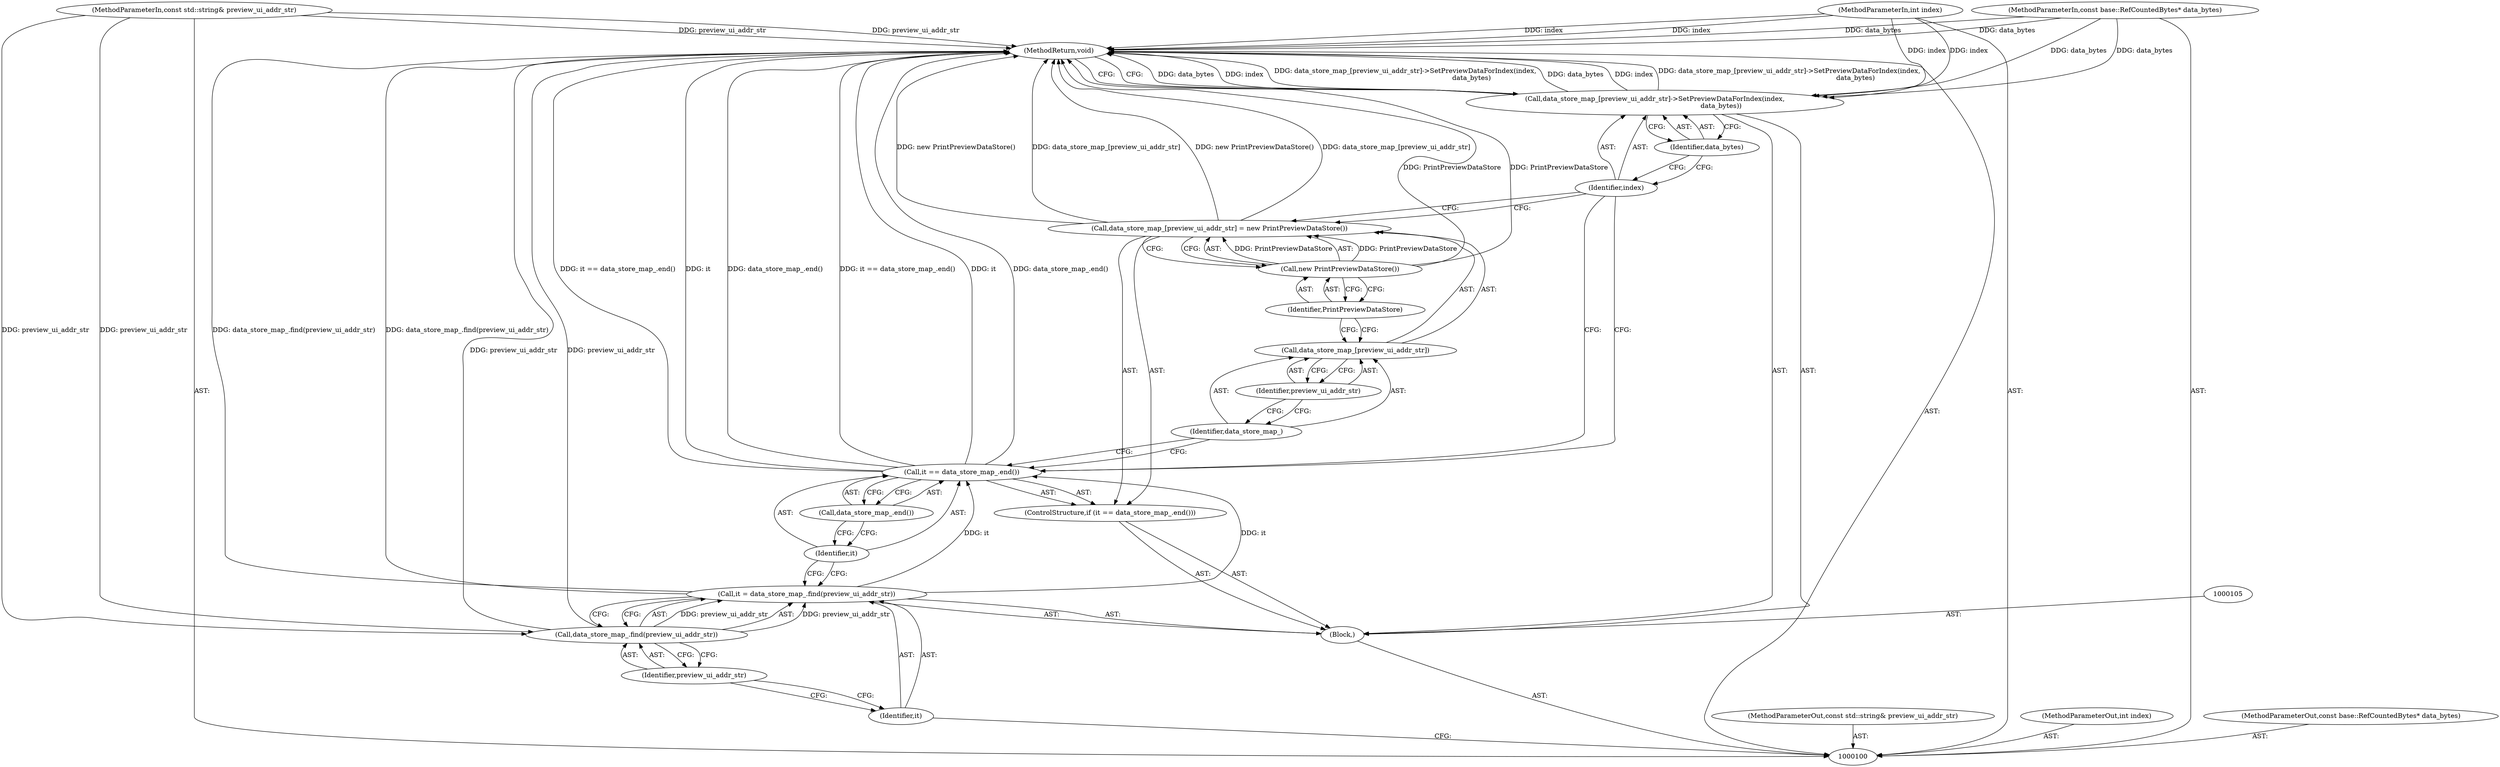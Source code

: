 digraph "1_Chrome_116d0963cadfbf55ef2ec3d13781987c4d80517a_4" {
"1000123" [label="(MethodReturn,void)"];
"1000122" [label="(Identifier,data_bytes)"];
"1000101" [label="(MethodParameterIn,const std::string& preview_ui_addr_str)"];
"1000162" [label="(MethodParameterOut,const std::string& preview_ui_addr_str)"];
"1000102" [label="(MethodParameterIn,int index)"];
"1000163" [label="(MethodParameterOut,int index)"];
"1000104" [label="(Block,)"];
"1000103" [label="(MethodParameterIn,const base::RefCountedBytes* data_bytes)"];
"1000164" [label="(MethodParameterOut,const base::RefCountedBytes* data_bytes)"];
"1000106" [label="(Call,it = data_store_map_.find(preview_ui_addr_str))"];
"1000107" [label="(Identifier,it)"];
"1000108" [label="(Call,data_store_map_.find(preview_ui_addr_str))"];
"1000109" [label="(Identifier,preview_ui_addr_str)"];
"1000113" [label="(Call,data_store_map_.end())"];
"1000110" [label="(ControlStructure,if (it == data_store_map_.end()))"];
"1000111" [label="(Call,it == data_store_map_.end())"];
"1000112" [label="(Identifier,it)"];
"1000117" [label="(Identifier,preview_ui_addr_str)"];
"1000114" [label="(Call,data_store_map_[preview_ui_addr_str] = new PrintPreviewDataStore())"];
"1000115" [label="(Call,data_store_map_[preview_ui_addr_str])"];
"1000116" [label="(Identifier,data_store_map_)"];
"1000118" [label="(Call,new PrintPreviewDataStore())"];
"1000119" [label="(Identifier,PrintPreviewDataStore)"];
"1000120" [label="(Call,data_store_map_[preview_ui_addr_str]->SetPreviewDataForIndex(index,\n                                                               data_bytes))"];
"1000121" [label="(Identifier,index)"];
"1000123" -> "1000100"  [label="AST: "];
"1000123" -> "1000120"  [label="CFG: "];
"1000106" -> "1000123"  [label="DDG: data_store_map_.find(preview_ui_addr_str)"];
"1000103" -> "1000123"  [label="DDG: data_bytes"];
"1000114" -> "1000123"  [label="DDG: new PrintPreviewDataStore()"];
"1000114" -> "1000123"  [label="DDG: data_store_map_[preview_ui_addr_str]"];
"1000120" -> "1000123"  [label="DDG: data_bytes"];
"1000120" -> "1000123"  [label="DDG: index"];
"1000120" -> "1000123"  [label="DDG: data_store_map_[preview_ui_addr_str]->SetPreviewDataForIndex(index,\n                                                               data_bytes)"];
"1000118" -> "1000123"  [label="DDG: PrintPreviewDataStore"];
"1000111" -> "1000123"  [label="DDG: it == data_store_map_.end()"];
"1000111" -> "1000123"  [label="DDG: it"];
"1000111" -> "1000123"  [label="DDG: data_store_map_.end()"];
"1000102" -> "1000123"  [label="DDG: index"];
"1000101" -> "1000123"  [label="DDG: preview_ui_addr_str"];
"1000108" -> "1000123"  [label="DDG: preview_ui_addr_str"];
"1000122" -> "1000120"  [label="AST: "];
"1000122" -> "1000121"  [label="CFG: "];
"1000120" -> "1000122"  [label="CFG: "];
"1000101" -> "1000100"  [label="AST: "];
"1000101" -> "1000123"  [label="DDG: preview_ui_addr_str"];
"1000101" -> "1000108"  [label="DDG: preview_ui_addr_str"];
"1000162" -> "1000100"  [label="AST: "];
"1000102" -> "1000100"  [label="AST: "];
"1000102" -> "1000123"  [label="DDG: index"];
"1000102" -> "1000120"  [label="DDG: index"];
"1000163" -> "1000100"  [label="AST: "];
"1000104" -> "1000100"  [label="AST: "];
"1000105" -> "1000104"  [label="AST: "];
"1000106" -> "1000104"  [label="AST: "];
"1000110" -> "1000104"  [label="AST: "];
"1000120" -> "1000104"  [label="AST: "];
"1000103" -> "1000100"  [label="AST: "];
"1000103" -> "1000123"  [label="DDG: data_bytes"];
"1000103" -> "1000120"  [label="DDG: data_bytes"];
"1000164" -> "1000100"  [label="AST: "];
"1000106" -> "1000104"  [label="AST: "];
"1000106" -> "1000108"  [label="CFG: "];
"1000107" -> "1000106"  [label="AST: "];
"1000108" -> "1000106"  [label="AST: "];
"1000112" -> "1000106"  [label="CFG: "];
"1000106" -> "1000123"  [label="DDG: data_store_map_.find(preview_ui_addr_str)"];
"1000108" -> "1000106"  [label="DDG: preview_ui_addr_str"];
"1000106" -> "1000111"  [label="DDG: it"];
"1000107" -> "1000106"  [label="AST: "];
"1000107" -> "1000100"  [label="CFG: "];
"1000109" -> "1000107"  [label="CFG: "];
"1000108" -> "1000106"  [label="AST: "];
"1000108" -> "1000109"  [label="CFG: "];
"1000109" -> "1000108"  [label="AST: "];
"1000106" -> "1000108"  [label="CFG: "];
"1000108" -> "1000123"  [label="DDG: preview_ui_addr_str"];
"1000108" -> "1000106"  [label="DDG: preview_ui_addr_str"];
"1000101" -> "1000108"  [label="DDG: preview_ui_addr_str"];
"1000109" -> "1000108"  [label="AST: "];
"1000109" -> "1000107"  [label="CFG: "];
"1000108" -> "1000109"  [label="CFG: "];
"1000113" -> "1000111"  [label="AST: "];
"1000113" -> "1000112"  [label="CFG: "];
"1000111" -> "1000113"  [label="CFG: "];
"1000110" -> "1000104"  [label="AST: "];
"1000111" -> "1000110"  [label="AST: "];
"1000114" -> "1000110"  [label="AST: "];
"1000111" -> "1000110"  [label="AST: "];
"1000111" -> "1000113"  [label="CFG: "];
"1000112" -> "1000111"  [label="AST: "];
"1000113" -> "1000111"  [label="AST: "];
"1000116" -> "1000111"  [label="CFG: "];
"1000121" -> "1000111"  [label="CFG: "];
"1000111" -> "1000123"  [label="DDG: it == data_store_map_.end()"];
"1000111" -> "1000123"  [label="DDG: it"];
"1000111" -> "1000123"  [label="DDG: data_store_map_.end()"];
"1000106" -> "1000111"  [label="DDG: it"];
"1000112" -> "1000111"  [label="AST: "];
"1000112" -> "1000106"  [label="CFG: "];
"1000113" -> "1000112"  [label="CFG: "];
"1000117" -> "1000115"  [label="AST: "];
"1000117" -> "1000116"  [label="CFG: "];
"1000115" -> "1000117"  [label="CFG: "];
"1000114" -> "1000110"  [label="AST: "];
"1000114" -> "1000118"  [label="CFG: "];
"1000115" -> "1000114"  [label="AST: "];
"1000118" -> "1000114"  [label="AST: "];
"1000121" -> "1000114"  [label="CFG: "];
"1000114" -> "1000123"  [label="DDG: new PrintPreviewDataStore()"];
"1000114" -> "1000123"  [label="DDG: data_store_map_[preview_ui_addr_str]"];
"1000118" -> "1000114"  [label="DDG: PrintPreviewDataStore"];
"1000115" -> "1000114"  [label="AST: "];
"1000115" -> "1000117"  [label="CFG: "];
"1000116" -> "1000115"  [label="AST: "];
"1000117" -> "1000115"  [label="AST: "];
"1000119" -> "1000115"  [label="CFG: "];
"1000116" -> "1000115"  [label="AST: "];
"1000116" -> "1000111"  [label="CFG: "];
"1000117" -> "1000116"  [label="CFG: "];
"1000118" -> "1000114"  [label="AST: "];
"1000118" -> "1000119"  [label="CFG: "];
"1000119" -> "1000118"  [label="AST: "];
"1000114" -> "1000118"  [label="CFG: "];
"1000118" -> "1000123"  [label="DDG: PrintPreviewDataStore"];
"1000118" -> "1000114"  [label="DDG: PrintPreviewDataStore"];
"1000119" -> "1000118"  [label="AST: "];
"1000119" -> "1000115"  [label="CFG: "];
"1000118" -> "1000119"  [label="CFG: "];
"1000120" -> "1000104"  [label="AST: "];
"1000120" -> "1000122"  [label="CFG: "];
"1000121" -> "1000120"  [label="AST: "];
"1000122" -> "1000120"  [label="AST: "];
"1000123" -> "1000120"  [label="CFG: "];
"1000120" -> "1000123"  [label="DDG: data_bytes"];
"1000120" -> "1000123"  [label="DDG: index"];
"1000120" -> "1000123"  [label="DDG: data_store_map_[preview_ui_addr_str]->SetPreviewDataForIndex(index,\n                                                               data_bytes)"];
"1000102" -> "1000120"  [label="DDG: index"];
"1000103" -> "1000120"  [label="DDG: data_bytes"];
"1000121" -> "1000120"  [label="AST: "];
"1000121" -> "1000114"  [label="CFG: "];
"1000121" -> "1000111"  [label="CFG: "];
"1000122" -> "1000121"  [label="CFG: "];
}
